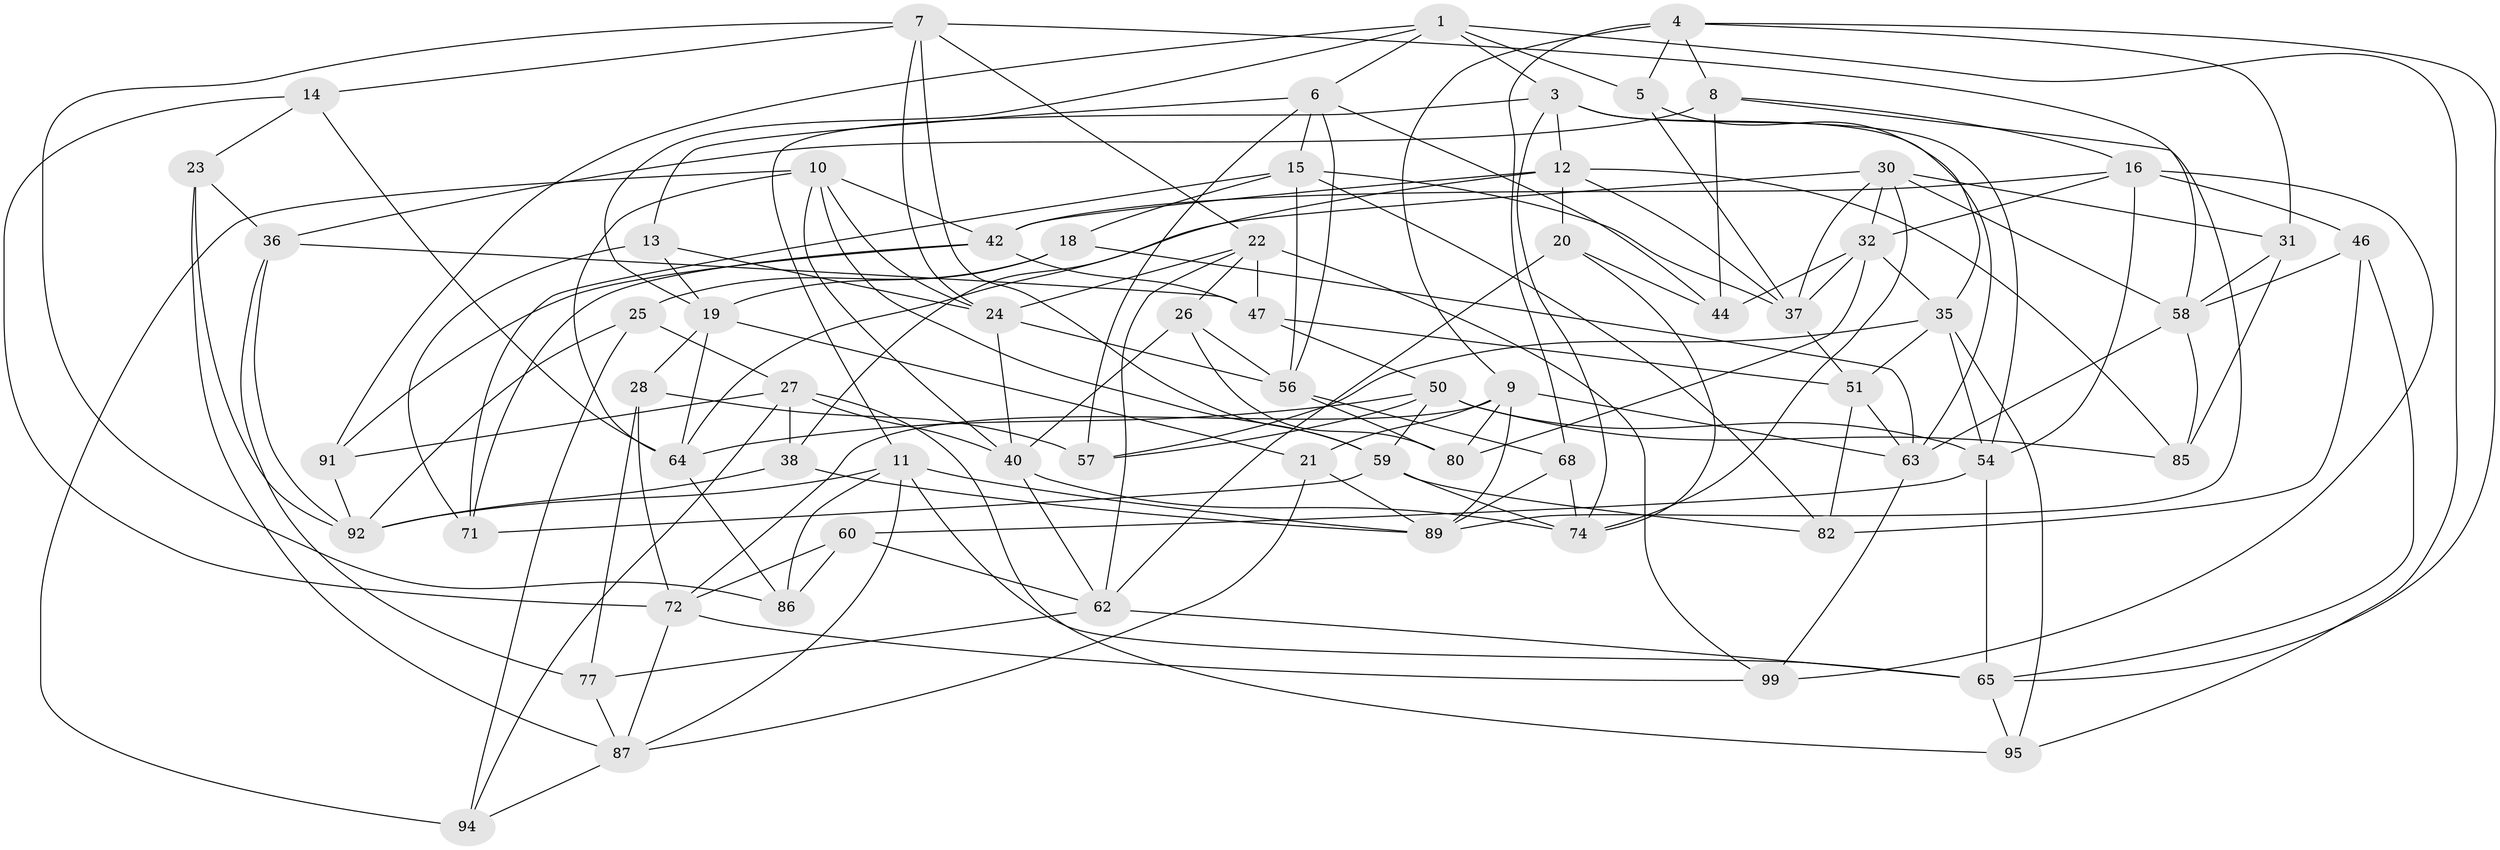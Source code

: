 // Generated by graph-tools (version 1.1) at 2025/52/02/27/25 19:52:27]
// undirected, 66 vertices, 169 edges
graph export_dot {
graph [start="1"]
  node [color=gray90,style=filled];
  1 [super="+2"];
  3 [super="+97"];
  4 [super="+43"];
  5;
  6 [super="+17"];
  7 [super="+83"];
  8 [super="+69"];
  9 [super="+39"];
  10 [super="+84"];
  11 [super="+81"];
  12 [super="+52"];
  13;
  14;
  15 [super="+33"];
  16 [super="+73"];
  18;
  19 [super="+55"];
  20;
  21;
  22 [super="+76"];
  23;
  24 [super="+41"];
  25;
  26;
  27 [super="+29"];
  28;
  30 [super="+34"];
  31;
  32 [super="+53"];
  35 [super="+61"];
  36 [super="+45"];
  37 [super="+48"];
  38;
  40 [super="+49"];
  42 [super="+93"];
  44;
  46;
  47 [super="+70"];
  50 [super="+104"];
  51 [super="+66"];
  54 [super="+79"];
  56 [super="+67"];
  57;
  58 [super="+105"];
  59 [super="+101"];
  60;
  62 [super="+98"];
  63 [super="+75"];
  64 [super="+102"];
  65 [super="+78"];
  68;
  71;
  72 [super="+88"];
  74 [super="+96"];
  77;
  80;
  82;
  85;
  86;
  87 [super="+90"];
  89 [super="+100"];
  91;
  92 [super="+103"];
  94;
  95;
  99;
  1 -- 5;
  1 -- 95;
  1 -- 19;
  1 -- 91;
  1 -- 6;
  1 -- 3;
  3 -- 54;
  3 -- 63;
  3 -- 12;
  3 -- 74;
  3 -- 11;
  4 -- 8;
  4 -- 65;
  4 -- 9;
  4 -- 68;
  4 -- 5;
  4 -- 31;
  5 -- 35;
  5 -- 37;
  6 -- 57;
  6 -- 56;
  6 -- 44;
  6 -- 13;
  6 -- 15;
  7 -- 14;
  7 -- 24;
  7 -- 58;
  7 -- 86;
  7 -- 59;
  7 -- 22;
  8 -- 36 [weight=2];
  8 -- 89;
  8 -- 16;
  8 -- 44;
  9 -- 72;
  9 -- 80;
  9 -- 21;
  9 -- 89;
  9 -- 63;
  10 -- 40;
  10 -- 24;
  10 -- 64;
  10 -- 59;
  10 -- 94;
  10 -- 42;
  11 -- 92;
  11 -- 86;
  11 -- 65;
  11 -- 89;
  11 -- 87;
  12 -- 20;
  12 -- 37;
  12 -- 85;
  12 -- 38;
  12 -- 42;
  13 -- 24;
  13 -- 71;
  13 -- 19;
  14 -- 23;
  14 -- 72;
  14 -- 64;
  15 -- 82;
  15 -- 71;
  15 -- 37;
  15 -- 56;
  15 -- 18;
  16 -- 54;
  16 -- 99;
  16 -- 42;
  16 -- 46;
  16 -- 32;
  18 -- 25;
  18 -- 63;
  18 -- 19;
  19 -- 21;
  19 -- 28;
  19 -- 64;
  20 -- 44;
  20 -- 74;
  20 -- 62;
  21 -- 87;
  21 -- 89;
  22 -- 26;
  22 -- 24;
  22 -- 47;
  22 -- 99;
  22 -- 62;
  23 -- 36;
  23 -- 92;
  23 -- 87;
  24 -- 56;
  24 -- 40;
  25 -- 27;
  25 -- 92;
  25 -- 94;
  26 -- 80;
  26 -- 56;
  26 -- 40;
  27 -- 38;
  27 -- 91;
  27 -- 40;
  27 -- 94;
  27 -- 95;
  28 -- 57;
  28 -- 77;
  28 -- 72;
  30 -- 31;
  30 -- 37;
  30 -- 64;
  30 -- 58;
  30 -- 74;
  30 -- 32;
  31 -- 85;
  31 -- 58;
  32 -- 44;
  32 -- 80;
  32 -- 35;
  32 -- 37;
  35 -- 51;
  35 -- 95;
  35 -- 57;
  35 -- 54;
  36 -- 77;
  36 -- 92;
  36 -- 47;
  37 -- 51;
  38 -- 92;
  38 -- 89;
  40 -- 62;
  40 -- 74;
  42 -- 71;
  42 -- 91;
  42 -- 47;
  46 -- 58;
  46 -- 82;
  46 -- 65;
  47 -- 51 [weight=2];
  47 -- 50;
  50 -- 59;
  50 -- 64;
  50 -- 54;
  50 -- 57;
  50 -- 85;
  51 -- 82;
  51 -- 63;
  54 -- 60;
  54 -- 65;
  56 -- 80;
  56 -- 68;
  58 -- 63;
  58 -- 85;
  59 -- 74;
  59 -- 82;
  59 -- 71;
  60 -- 86;
  60 -- 72;
  60 -- 62;
  62 -- 77;
  62 -- 65;
  63 -- 99;
  64 -- 86;
  65 -- 95;
  68 -- 89;
  68 -- 74;
  72 -- 99;
  72 -- 87;
  77 -- 87;
  87 -- 94;
  91 -- 92;
}
